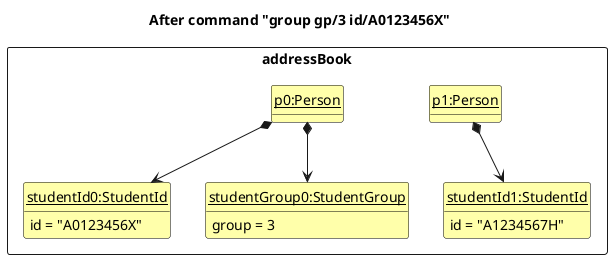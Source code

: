 @startuml
'https://plantuml.com/class-diagram

hide circle
hide methods

skinparam ClassFontColor #000000
skinparam ClassBorderColor #000000
skinparam ClassBackgroundColor #FFFFAA

title After command "group gp/3 id/A0123456X"

package addressBook <<rectangle>> {

    class State1 as "<u>p0:Person</u>" {

    }

    class State2 as "<u>p1:Person</u>" {

    }

    class studentId0  as "<u>studentId0:StudentId</u>" {
        id = "A0123456X"
    }

    class studentId1 as "<u>studentId1:StudentId</u>"{
        id = "A1234567H"
    }

    class studentGroup0  as "<u>studentGroup0:StudentGroup</u>" {
        group = 3
    }
}

State1 -[hidden]right-> State2
State1 *-down-> studentId0
State1 *-down-> studentGroup0
State2 *-down-> studentId1
@enduml
